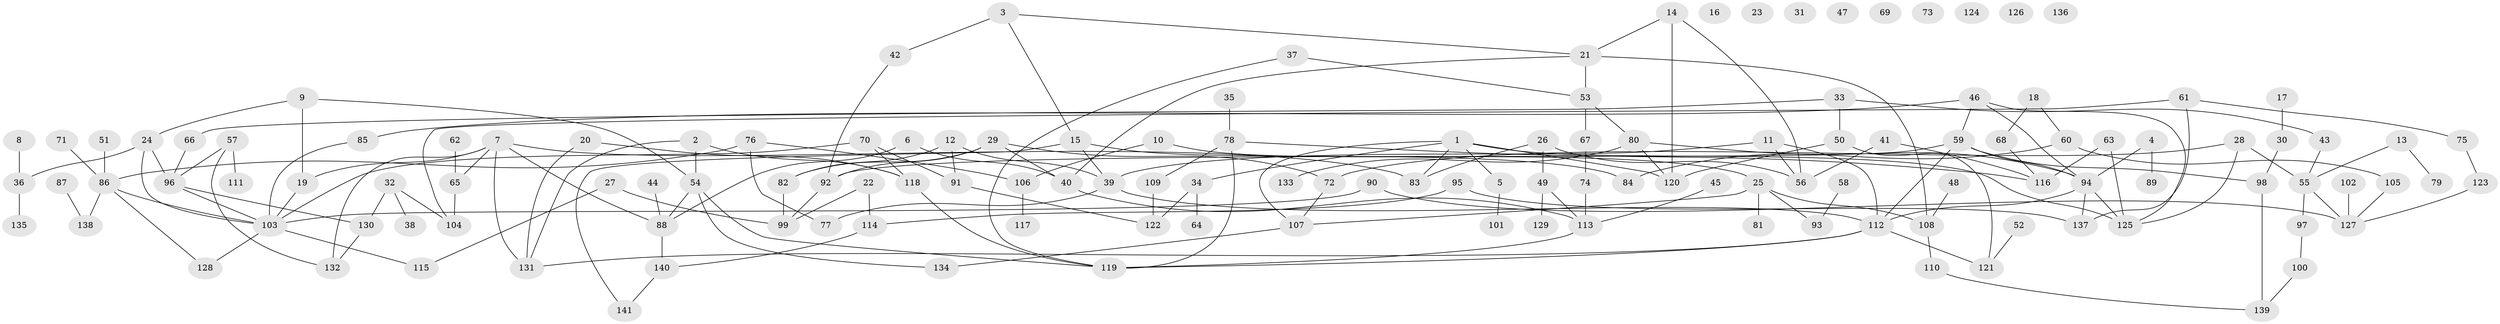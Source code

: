 // Generated by graph-tools (version 1.1) at 2025/25/03/09/25 03:25:12]
// undirected, 141 vertices, 188 edges
graph export_dot {
graph [start="1"]
  node [color=gray90,style=filled];
  1;
  2;
  3;
  4;
  5;
  6;
  7;
  8;
  9;
  10;
  11;
  12;
  13;
  14;
  15;
  16;
  17;
  18;
  19;
  20;
  21;
  22;
  23;
  24;
  25;
  26;
  27;
  28;
  29;
  30;
  31;
  32;
  33;
  34;
  35;
  36;
  37;
  38;
  39;
  40;
  41;
  42;
  43;
  44;
  45;
  46;
  47;
  48;
  49;
  50;
  51;
  52;
  53;
  54;
  55;
  56;
  57;
  58;
  59;
  60;
  61;
  62;
  63;
  64;
  65;
  66;
  67;
  68;
  69;
  70;
  71;
  72;
  73;
  74;
  75;
  76;
  77;
  78;
  79;
  80;
  81;
  82;
  83;
  84;
  85;
  86;
  87;
  88;
  89;
  90;
  91;
  92;
  93;
  94;
  95;
  96;
  97;
  98;
  99;
  100;
  101;
  102;
  103;
  104;
  105;
  106;
  107;
  108;
  109;
  110;
  111;
  112;
  113;
  114;
  115;
  116;
  117;
  118;
  119;
  120;
  121;
  122;
  123;
  124;
  125;
  126;
  127;
  128;
  129;
  130;
  131;
  132;
  133;
  134;
  135;
  136;
  137;
  138;
  139;
  140;
  141;
  1 -- 5;
  1 -- 34;
  1 -- 83;
  1 -- 107;
  1 -- 120;
  1 -- 125;
  2 -- 54;
  2 -- 118;
  2 -- 131;
  3 -- 15;
  3 -- 21;
  3 -- 42;
  4 -- 89;
  4 -- 94;
  5 -- 101;
  6 -- 40;
  6 -- 88;
  7 -- 19;
  7 -- 65;
  7 -- 83;
  7 -- 88;
  7 -- 131;
  7 -- 132;
  8 -- 36;
  9 -- 19;
  9 -- 24;
  9 -- 54;
  10 -- 25;
  10 -- 106;
  11 -- 39;
  11 -- 56;
  11 -- 112;
  12 -- 39;
  12 -- 82;
  12 -- 91;
  13 -- 55;
  13 -- 79;
  14 -- 21;
  14 -- 56;
  14 -- 120;
  15 -- 39;
  15 -- 84;
  15 -- 141;
  17 -- 30;
  18 -- 60;
  18 -- 68;
  19 -- 103;
  20 -- 118;
  20 -- 131;
  21 -- 40;
  21 -- 53;
  21 -- 108;
  22 -- 99;
  22 -- 114;
  24 -- 36;
  24 -- 96;
  24 -- 103;
  25 -- 81;
  25 -- 93;
  25 -- 107;
  25 -- 108;
  26 -- 49;
  26 -- 56;
  26 -- 83;
  27 -- 99;
  27 -- 115;
  28 -- 55;
  28 -- 72;
  28 -- 125;
  29 -- 40;
  29 -- 72;
  29 -- 82;
  29 -- 92;
  30 -- 98;
  32 -- 38;
  32 -- 104;
  32 -- 130;
  33 -- 43;
  33 -- 50;
  33 -- 66;
  34 -- 64;
  34 -- 122;
  35 -- 78;
  36 -- 135;
  37 -- 53;
  37 -- 119;
  39 -- 77;
  39 -- 112;
  40 -- 113;
  41 -- 56;
  41 -- 116;
  42 -- 92;
  43 -- 55;
  44 -- 88;
  45 -- 113;
  46 -- 59;
  46 -- 85;
  46 -- 94;
  46 -- 125;
  48 -- 108;
  49 -- 113;
  49 -- 129;
  50 -- 120;
  50 -- 121;
  51 -- 86;
  52 -- 121;
  53 -- 67;
  53 -- 80;
  54 -- 88;
  54 -- 119;
  54 -- 134;
  55 -- 97;
  55 -- 127;
  57 -- 96;
  57 -- 111;
  57 -- 132;
  58 -- 93;
  59 -- 92;
  59 -- 94;
  59 -- 98;
  59 -- 112;
  60 -- 84;
  60 -- 105;
  61 -- 75;
  61 -- 104;
  61 -- 137;
  62 -- 65;
  63 -- 116;
  63 -- 125;
  65 -- 104;
  66 -- 96;
  67 -- 74;
  68 -- 116;
  70 -- 91;
  70 -- 103;
  70 -- 118;
  71 -- 86;
  72 -- 107;
  74 -- 113;
  75 -- 123;
  76 -- 77;
  76 -- 86;
  76 -- 106;
  78 -- 109;
  78 -- 116;
  78 -- 119;
  80 -- 94;
  80 -- 120;
  80 -- 133;
  82 -- 99;
  85 -- 103;
  86 -- 103;
  86 -- 128;
  86 -- 138;
  87 -- 138;
  88 -- 140;
  90 -- 103;
  90 -- 127;
  91 -- 122;
  92 -- 99;
  94 -- 112;
  94 -- 125;
  94 -- 137;
  95 -- 114;
  95 -- 137;
  96 -- 103;
  96 -- 130;
  97 -- 100;
  98 -- 139;
  100 -- 139;
  102 -- 127;
  103 -- 115;
  103 -- 128;
  105 -- 127;
  106 -- 117;
  107 -- 134;
  108 -- 110;
  109 -- 122;
  110 -- 139;
  112 -- 119;
  112 -- 121;
  112 -- 131;
  113 -- 119;
  114 -- 140;
  118 -- 119;
  123 -- 127;
  130 -- 132;
  140 -- 141;
}
